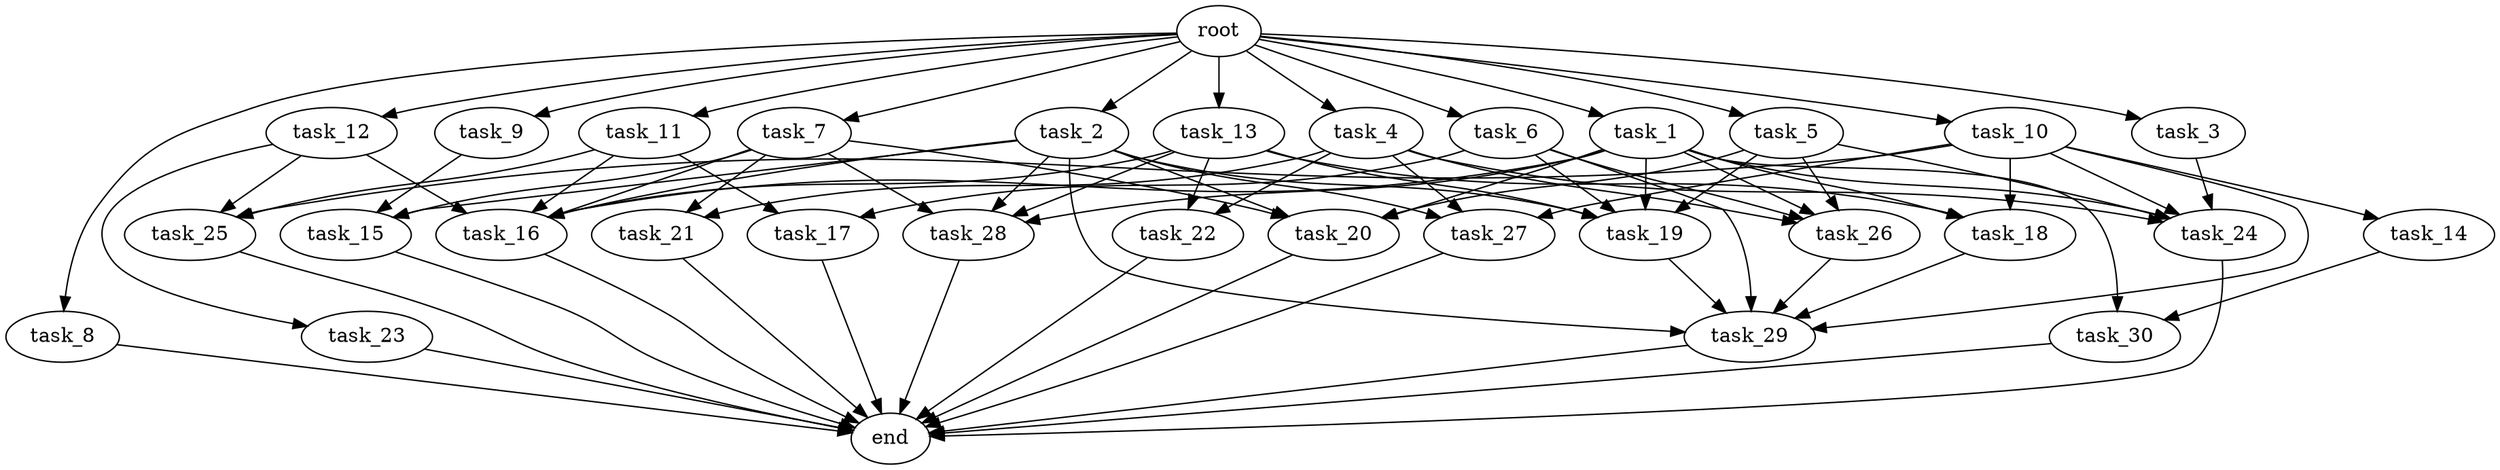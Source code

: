 digraph G {
  root [size="0.000000e+00"];
  task_1 [size="5.422551e+09"];
  task_2 [size="3.630566e+09"];
  task_3 [size="7.425493e+09"];
  task_4 [size="4.193496e+09"];
  task_5 [size="3.312800e+09"];
  task_6 [size="8.122109e+08"];
  task_7 [size="1.625292e+09"];
  task_8 [size="4.812256e+09"];
  task_9 [size="9.284170e+09"];
  task_10 [size="6.641396e+08"];
  task_11 [size="3.140256e+09"];
  task_12 [size="8.893176e+09"];
  task_13 [size="4.356799e+09"];
  task_14 [size="8.150793e+09"];
  task_15 [size="1.541305e+09"];
  task_16 [size="4.732268e+09"];
  task_17 [size="3.069245e+08"];
  task_18 [size="9.376003e+09"];
  task_19 [size="1.183146e+09"];
  task_20 [size="2.357588e+09"];
  task_21 [size="8.791179e+09"];
  task_22 [size="4.919116e+09"];
  task_23 [size="9.582784e+09"];
  task_24 [size="5.884644e+09"];
  task_25 [size="4.053772e+09"];
  task_26 [size="8.494651e+09"];
  task_27 [size="2.865389e+09"];
  task_28 [size="6.106117e+09"];
  task_29 [size="1.649779e+09"];
  task_30 [size="1.592761e+09"];
  end [size="0.000000e+00"];

  root -> task_1 [size="1.000000e-12"];
  root -> task_2 [size="1.000000e-12"];
  root -> task_3 [size="1.000000e-12"];
  root -> task_4 [size="1.000000e-12"];
  root -> task_5 [size="1.000000e-12"];
  root -> task_6 [size="1.000000e-12"];
  root -> task_7 [size="1.000000e-12"];
  root -> task_8 [size="1.000000e-12"];
  root -> task_9 [size="1.000000e-12"];
  root -> task_10 [size="1.000000e-12"];
  root -> task_11 [size="1.000000e-12"];
  root -> task_12 [size="1.000000e-12"];
  root -> task_13 [size="1.000000e-12"];
  task_1 -> task_16 [size="7.887114e+07"];
  task_1 -> task_18 [size="3.125334e+08"];
  task_1 -> task_19 [size="2.366292e+07"];
  task_1 -> task_20 [size="5.893969e+07"];
  task_1 -> task_24 [size="1.176929e+08"];
  task_1 -> task_26 [size="2.123663e+08"];
  task_1 -> task_28 [size="1.526529e+08"];
  task_1 -> task_30 [size="7.963804e+07"];
  task_2 -> task_15 [size="5.137685e+07"];
  task_2 -> task_16 [size="7.887114e+07"];
  task_2 -> task_19 [size="2.366292e+07"];
  task_2 -> task_20 [size="5.893969e+07"];
  task_2 -> task_27 [size="9.551298e+07"];
  task_2 -> task_28 [size="1.526529e+08"];
  task_2 -> task_29 [size="2.749632e+07"];
  task_3 -> task_24 [size="1.176929e+08"];
  task_4 -> task_21 [size="4.395590e+08"];
  task_4 -> task_22 [size="2.459558e+08"];
  task_4 -> task_24 [size="1.176929e+08"];
  task_4 -> task_26 [size="2.123663e+08"];
  task_4 -> task_27 [size="9.551298e+07"];
  task_5 -> task_19 [size="2.366292e+07"];
  task_5 -> task_20 [size="5.893969e+07"];
  task_5 -> task_24 [size="1.176929e+08"];
  task_5 -> task_26 [size="2.123663e+08"];
  task_6 -> task_17 [size="1.534623e+07"];
  task_6 -> task_19 [size="2.366292e+07"];
  task_6 -> task_26 [size="2.123663e+08"];
  task_6 -> task_29 [size="2.749632e+07"];
  task_7 -> task_15 [size="5.137685e+07"];
  task_7 -> task_16 [size="7.887114e+07"];
  task_7 -> task_20 [size="5.893969e+07"];
  task_7 -> task_21 [size="4.395590e+08"];
  task_7 -> task_28 [size="1.526529e+08"];
  task_8 -> end [size="1.000000e-12"];
  task_9 -> task_15 [size="5.137685e+07"];
  task_10 -> task_14 [size="8.150793e+08"];
  task_10 -> task_18 [size="3.125334e+08"];
  task_10 -> task_24 [size="1.176929e+08"];
  task_10 -> task_25 [size="1.351257e+08"];
  task_10 -> task_27 [size="9.551298e+07"];
  task_10 -> task_29 [size="2.749632e+07"];
  task_11 -> task_16 [size="7.887114e+07"];
  task_11 -> task_17 [size="1.534623e+07"];
  task_11 -> task_25 [size="1.351257e+08"];
  task_12 -> task_16 [size="7.887114e+07"];
  task_12 -> task_23 [size="9.582784e+08"];
  task_12 -> task_25 [size="1.351257e+08"];
  task_13 -> task_16 [size="7.887114e+07"];
  task_13 -> task_18 [size="3.125334e+08"];
  task_13 -> task_19 [size="2.366292e+07"];
  task_13 -> task_22 [size="2.459558e+08"];
  task_13 -> task_28 [size="1.526529e+08"];
  task_14 -> task_30 [size="7.963804e+07"];
  task_15 -> end [size="1.000000e-12"];
  task_16 -> end [size="1.000000e-12"];
  task_17 -> end [size="1.000000e-12"];
  task_18 -> task_29 [size="2.749632e+07"];
  task_19 -> task_29 [size="2.749632e+07"];
  task_20 -> end [size="1.000000e-12"];
  task_21 -> end [size="1.000000e-12"];
  task_22 -> end [size="1.000000e-12"];
  task_23 -> end [size="1.000000e-12"];
  task_24 -> end [size="1.000000e-12"];
  task_25 -> end [size="1.000000e-12"];
  task_26 -> task_29 [size="2.749632e+07"];
  task_27 -> end [size="1.000000e-12"];
  task_28 -> end [size="1.000000e-12"];
  task_29 -> end [size="1.000000e-12"];
  task_30 -> end [size="1.000000e-12"];
}
